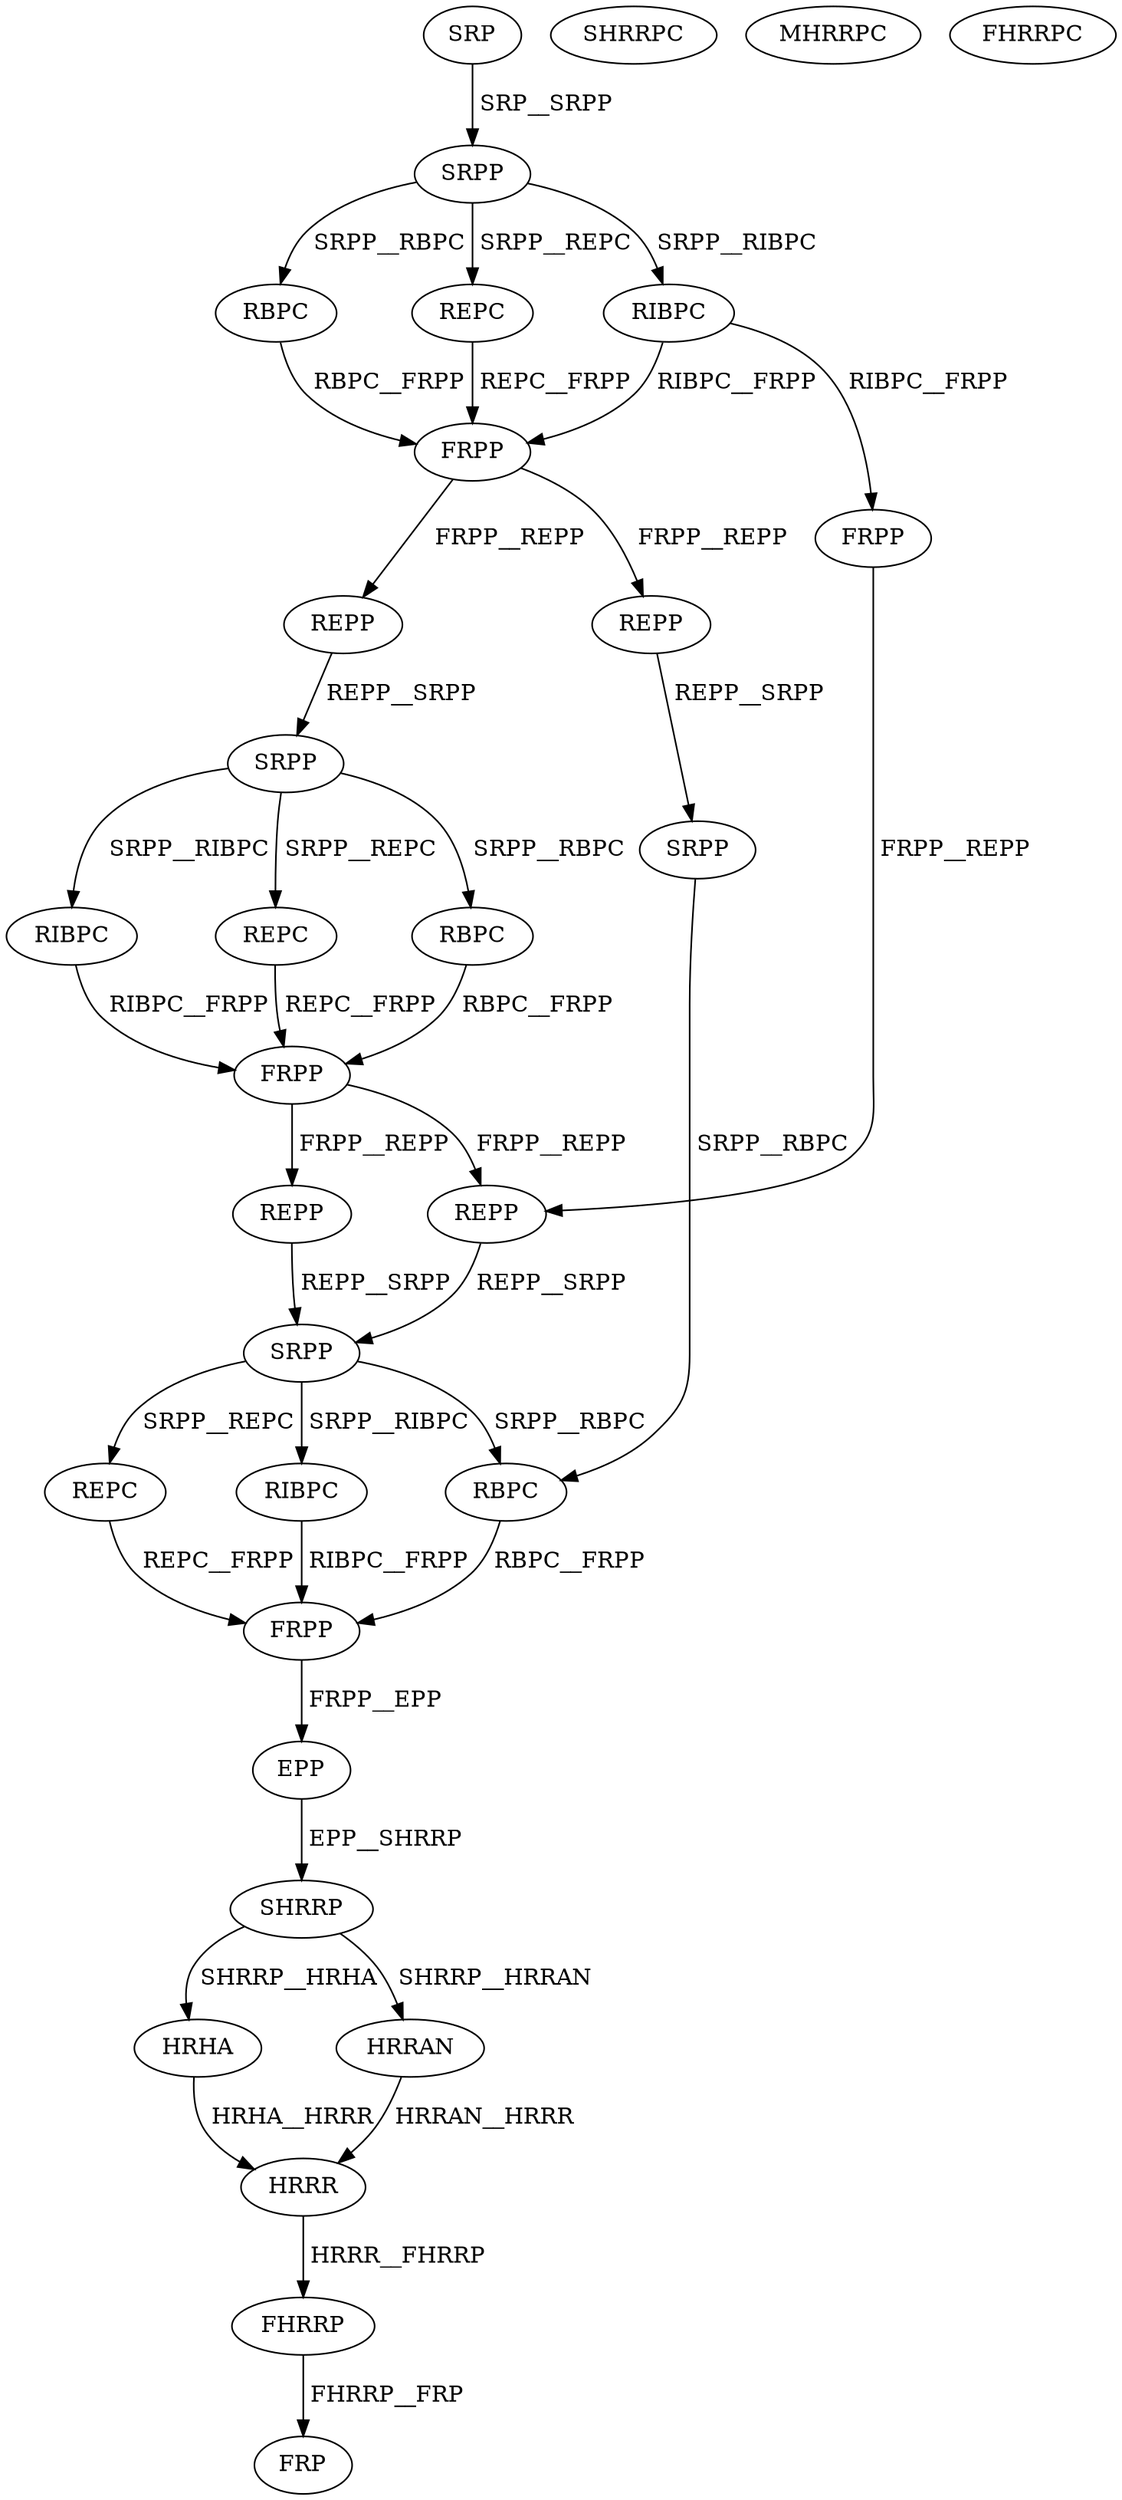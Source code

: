digraph G { 
1 [label="SRP",color=black,fontcolor=black];
2 [label="SRPP",color=black,fontcolor=black];
3 [label="RBPC",color=black,fontcolor=black];
4 [label="REPC",color=black,fontcolor=black];
5 [label="RIBPC",color=black,fontcolor=black];
6 [label="FRPP",color=black,fontcolor=black];
7 [label="REPP",color=black,fontcolor=black];
8 [label="SRPP",color=black,fontcolor=black];
9 [label="REPP",color=black,fontcolor=black];
10 [label="FRPP",color=black,fontcolor=black];
11 [label="REPC",color=black,fontcolor=black];
12 [label="RBPC",color=black,fontcolor=black];
13 [label="RIBPC",color=black,fontcolor=black];
14 [label="FRPP",color=black,fontcolor=black];
15 [label="SRPP",color=black,fontcolor=black];
16 [label="REPP",color=black,fontcolor=black];
17 [label="REPP",color=black,fontcolor=black];
18 [label="SRPP",color=black,fontcolor=black];
19 [label="RBPC",color=black,fontcolor=black];
20 [label="REPC",color=black,fontcolor=black];
21 [label="RIBPC",color=black,fontcolor=black];
22 [label="FRPP",color=black,fontcolor=black];
23 [label="EPP",color=black,fontcolor=black];
24 [label="SHRRP",color=black,fontcolor=black];
25 [label="HRHA",color=black,fontcolor=black];
26 [label="HRRAN",color=black,fontcolor=black];
27 [label="SHRRPC",color=black,fontcolor=black];
28 [label="MHRRPC",color=black,fontcolor=black];
29 [label="FHRRPC",color=black,fontcolor=black];
30 [label="HRRR",color=black,fontcolor=black];
31 [label="FHRRP",color=black,fontcolor=black];
32 [label="FRP",color=black,fontcolor=black];
1->2[label=" SRP__SRPP",color=black,fontcolor=black];
2->3[label=" SRPP__RBPC",color=black,fontcolor=black];
2->4[label=" SRPP__REPC",color=black,fontcolor=black];
2->5[label=" SRPP__RIBPC",color=black,fontcolor=black];
3->6[label=" RBPC__FRPP",color=black,fontcolor=black];
4->6[label=" REPC__FRPP",color=black,fontcolor=black];
5->6[label=" RIBPC__FRPP",color=black,fontcolor=black];
5->10[label=" RIBPC__FRPP",color=black,fontcolor=black];
6->7[label=" FRPP__REPP",color=black,fontcolor=black];
6->9[label=" FRPP__REPP",color=black,fontcolor=black];
7->8[label=" REPP__SRPP",color=black,fontcolor=black];
8->11[label=" SRPP__REPC",color=black,fontcolor=black];
8->12[label=" SRPP__RBPC",color=black,fontcolor=black];
8->13[label=" SRPP__RIBPC",color=black,fontcolor=black];
9->15[label=" REPP__SRPP",color=black,fontcolor=black];
10->16[label=" FRPP__REPP",color=black,fontcolor=black];
11->14[label=" REPC__FRPP",color=black,fontcolor=black];
12->14[label=" RBPC__FRPP",color=black,fontcolor=black];
13->14[label=" RIBPC__FRPP",color=black,fontcolor=black];
14->16[label=" FRPP__REPP",color=black,fontcolor=black];
14->17[label=" FRPP__REPP",color=black,fontcolor=black];
15->19[label=" SRPP__RBPC",color=black,fontcolor=black];
16->18[label=" REPP__SRPP",color=black,fontcolor=black];
17->18[label=" REPP__SRPP",color=black,fontcolor=black];
18->19[label=" SRPP__RBPC",color=black,fontcolor=black];
18->20[label=" SRPP__REPC",color=black,fontcolor=black];
18->21[label=" SRPP__RIBPC",color=black,fontcolor=black];
19->22[label=" RBPC__FRPP",color=black,fontcolor=black];
20->22[label=" REPC__FRPP",color=black,fontcolor=black];
21->22[label=" RIBPC__FRPP",color=black,fontcolor=black];
22->23[label=" FRPP__EPP",color=black,fontcolor=black];
23->24[label=" EPP__SHRRP",color=black,fontcolor=black];
24->25[label=" SHRRP__HRHA",color=black,fontcolor=black];
24->26[label=" SHRRP__HRRAN",color=black,fontcolor=black];
25->30[label=" HRHA__HRRR",color=black,fontcolor=black];
26->30[label=" HRRAN__HRRR",color=black,fontcolor=black];
30->31[label=" HRRR__FHRRP",color=black,fontcolor=black];
31->32[label=" FHRRP__FRP",color=black,fontcolor=black];
}
